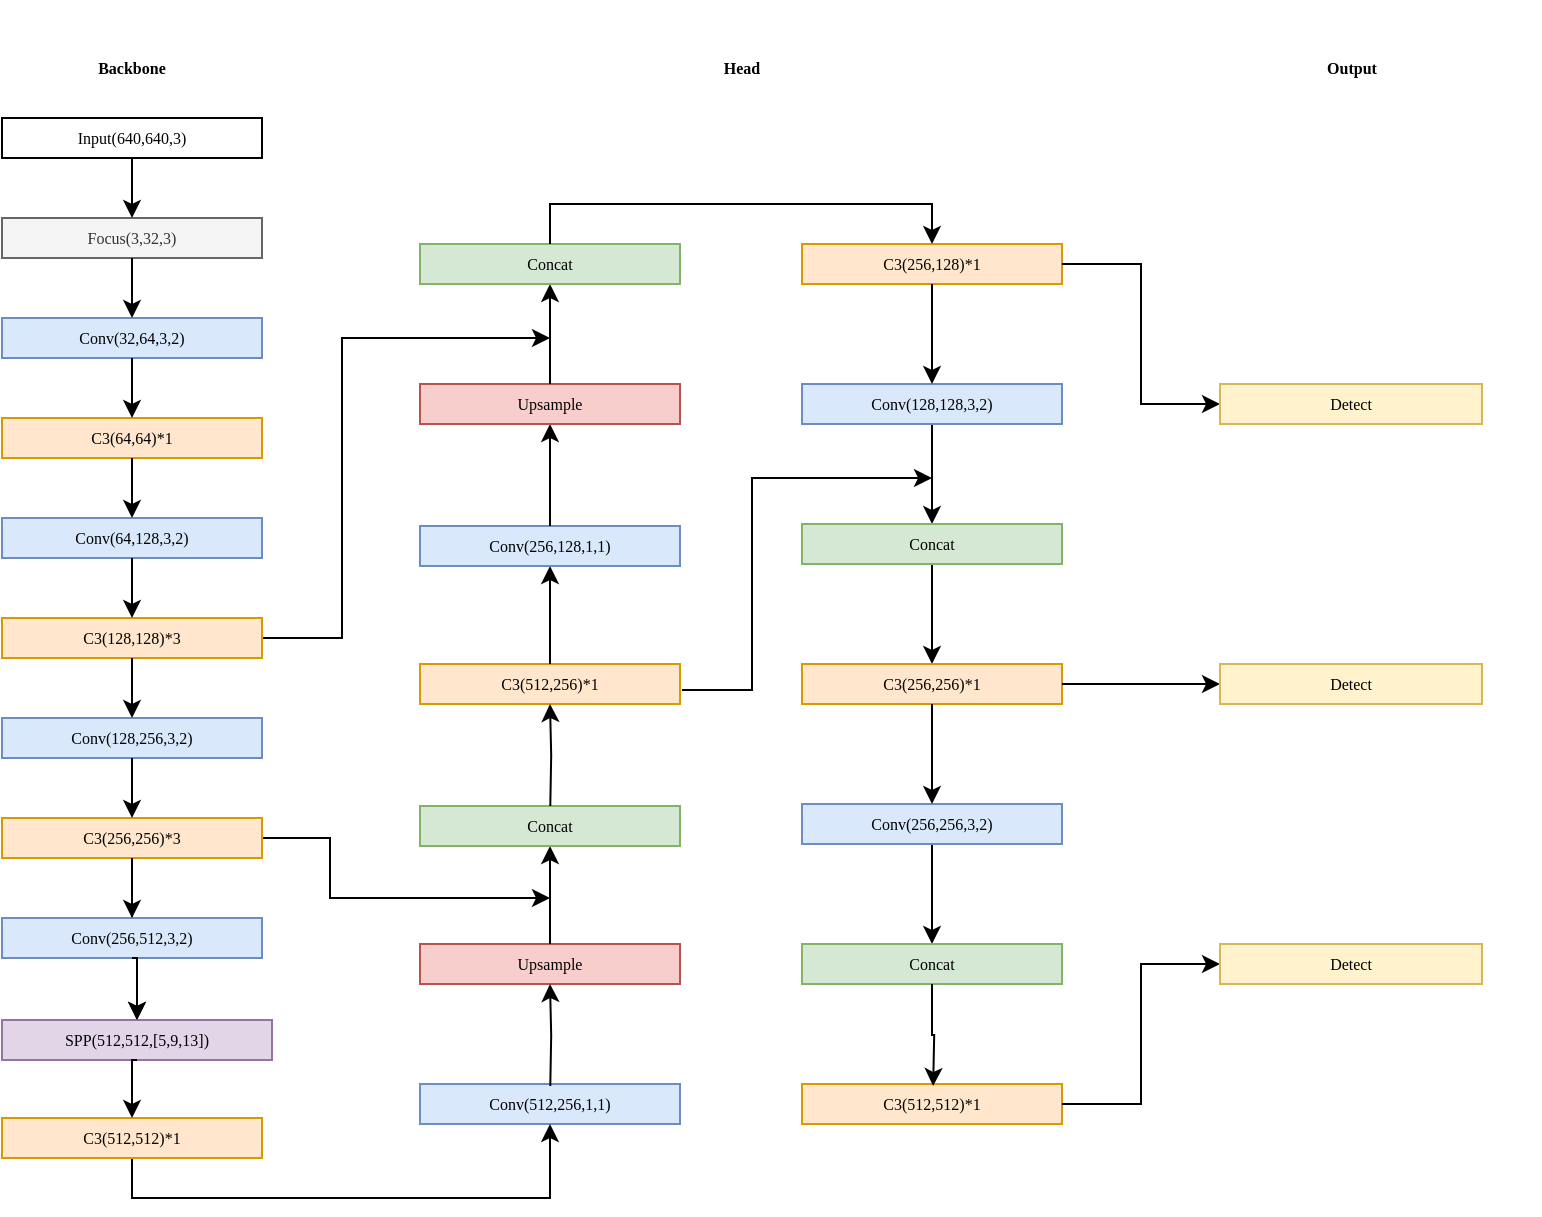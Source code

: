 <mxfile version="17.4.6" type="github">
  <diagram id="5gOkCH1_vrZO8kRT5rNJ" name="第 1 页">
    <mxGraphModel dx="1238" dy="1089" grid="0" gridSize="10" guides="1" tooltips="1" connect="1" arrows="1" fold="1" page="0" pageScale="1" pageWidth="827" pageHeight="1169" math="0" shadow="0">
      <root>
        <mxCell id="0" />
        <mxCell id="1" parent="0" />
        <mxCell id="nTik9bspRSJ3n6U7tSx7-71" value="" style="group;fontSize=8;fontFamily=宋体;" parent="1" vertex="1" connectable="0">
          <mxGeometry x="229" y="-25" width="769" height="579" as="geometry" />
        </mxCell>
        <mxCell id="nTik9bspRSJ3n6U7tSx7-72" value="" style="group;fontSize=8;fontFamily=宋体;" parent="nTik9bspRSJ3n6U7tSx7-71" vertex="1" connectable="0">
          <mxGeometry x="209" y="122" width="130" height="440" as="geometry" />
        </mxCell>
        <mxCell id="nTik9bspRSJ3n6U7tSx7-73" value="Conv(512,256,1,1)" style="rounded=0;whiteSpace=wrap;html=1;fillColor=#dae8fc;strokeColor=#6c8ebf;fontSize=8;fontFamily=宋体;" parent="nTik9bspRSJ3n6U7tSx7-72" vertex="1">
          <mxGeometry y="420" width="130" height="20" as="geometry" />
        </mxCell>
        <mxCell id="nTik9bspRSJ3n6U7tSx7-74" value="Upsample" style="rounded=0;whiteSpace=wrap;html=1;fillColor=#f8cecc;strokeColor=#b85450;fontSize=8;fontFamily=宋体;" parent="nTik9bspRSJ3n6U7tSx7-72" vertex="1">
          <mxGeometry y="350" width="130" height="20" as="geometry" />
        </mxCell>
        <mxCell id="nTik9bspRSJ3n6U7tSx7-75" style="edgeStyle=orthogonalEdgeStyle;rounded=0;orthogonalLoop=1;jettySize=auto;html=1;exitX=0.5;exitY=0;exitDx=0;exitDy=0;entryX=0.5;entryY=1;entryDx=0;entryDy=0;fontSize=8;fontFamily=宋体;" parent="nTik9bspRSJ3n6U7tSx7-72" source="nTik9bspRSJ3n6U7tSx7-74" target="nTik9bspRSJ3n6U7tSx7-76" edge="1">
          <mxGeometry relative="1" as="geometry" />
        </mxCell>
        <mxCell id="nTik9bspRSJ3n6U7tSx7-76" value="Concat" style="rounded=0;whiteSpace=wrap;html=1;fillColor=#d5e8d4;strokeColor=#82b366;fontSize=8;fontFamily=宋体;" parent="nTik9bspRSJ3n6U7tSx7-72" vertex="1">
          <mxGeometry y="281" width="130" height="20" as="geometry" />
        </mxCell>
        <mxCell id="nTik9bspRSJ3n6U7tSx7-77" value="C3(512,256)*1" style="rounded=0;whiteSpace=wrap;html=1;fillColor=#ffe6cc;strokeColor=#d79b00;fontSize=8;fontFamily=宋体;" parent="nTik9bspRSJ3n6U7tSx7-72" vertex="1">
          <mxGeometry y="210" width="130" height="20" as="geometry" />
        </mxCell>
        <mxCell id="nTik9bspRSJ3n6U7tSx7-78" style="edgeStyle=orthogonalEdgeStyle;rounded=0;orthogonalLoop=1;jettySize=auto;html=1;fontSize=8;entryX=0.5;entryY=1;entryDx=0;entryDy=0;fontFamily=宋体;" parent="nTik9bspRSJ3n6U7tSx7-72" source="nTik9bspRSJ3n6U7tSx7-77" target="nTik9bspRSJ3n6U7tSx7-79" edge="1">
          <mxGeometry relative="1" as="geometry" />
        </mxCell>
        <mxCell id="nTik9bspRSJ3n6U7tSx7-79" value="Conv(256,128,1,1)" style="rounded=0;whiteSpace=wrap;html=1;fillColor=#dae8fc;strokeColor=#6c8ebf;fontSize=8;fontFamily=宋体;" parent="nTik9bspRSJ3n6U7tSx7-72" vertex="1">
          <mxGeometry y="141" width="130" height="20" as="geometry" />
        </mxCell>
        <mxCell id="nTik9bspRSJ3n6U7tSx7-80" style="edgeStyle=orthogonalEdgeStyle;rounded=0;orthogonalLoop=1;jettySize=auto;html=1;exitX=0.5;exitY=0;exitDx=0;exitDy=0;entryX=0.5;entryY=1;entryDx=0;entryDy=0;fontSize=8;fontFamily=宋体;" parent="nTik9bspRSJ3n6U7tSx7-72" source="nTik9bspRSJ3n6U7tSx7-79" target="nTik9bspRSJ3n6U7tSx7-81" edge="1">
          <mxGeometry relative="1" as="geometry" />
        </mxCell>
        <mxCell id="nTik9bspRSJ3n6U7tSx7-81" value="Upsample" style="rounded=0;whiteSpace=wrap;html=1;fillColor=#f8cecc;strokeColor=#b85450;fontSize=8;fontFamily=宋体;" parent="nTik9bspRSJ3n6U7tSx7-72" vertex="1">
          <mxGeometry y="70" width="130" height="20" as="geometry" />
        </mxCell>
        <mxCell id="nTik9bspRSJ3n6U7tSx7-82" style="edgeStyle=orthogonalEdgeStyle;rounded=0;orthogonalLoop=1;jettySize=auto;html=1;exitX=0.5;exitY=0;exitDx=0;exitDy=0;entryX=0.5;entryY=1;entryDx=0;entryDy=0;fontSize=8;fontFamily=宋体;" parent="nTik9bspRSJ3n6U7tSx7-72" source="nTik9bspRSJ3n6U7tSx7-81" target="nTik9bspRSJ3n6U7tSx7-83" edge="1">
          <mxGeometry relative="1" as="geometry" />
        </mxCell>
        <mxCell id="nTik9bspRSJ3n6U7tSx7-83" value="Concat" style="rounded=0;whiteSpace=wrap;html=1;fillColor=#d5e8d4;strokeColor=#82b366;fontSize=8;fontFamily=宋体;" parent="nTik9bspRSJ3n6U7tSx7-72" vertex="1">
          <mxGeometry width="130" height="20" as="geometry" />
        </mxCell>
        <mxCell id="nTik9bspRSJ3n6U7tSx7-84" value="" style="group;fontSize=8;fontFamily=宋体;" parent="nTik9bspRSJ3n6U7tSx7-71" vertex="1" connectable="0">
          <mxGeometry x="400" y="122" width="130" height="440" as="geometry" />
        </mxCell>
        <mxCell id="nTik9bspRSJ3n6U7tSx7-85" value="C3(256,128)*1" style="rounded=0;whiteSpace=wrap;html=1;fillColor=#ffe6cc;strokeColor=#d79b00;fontSize=8;fontFamily=宋体;" parent="nTik9bspRSJ3n6U7tSx7-84" vertex="1">
          <mxGeometry width="130" height="20" as="geometry" />
        </mxCell>
        <mxCell id="nTik9bspRSJ3n6U7tSx7-86" style="edgeStyle=orthogonalEdgeStyle;rounded=0;orthogonalLoop=1;jettySize=auto;html=1;exitX=0.5;exitY=1;exitDx=0;exitDy=0;entryX=0.5;entryY=0;entryDx=0;entryDy=0;fontSize=8;fontFamily=宋体;" parent="nTik9bspRSJ3n6U7tSx7-84" source="nTik9bspRSJ3n6U7tSx7-87" target="nTik9bspRSJ3n6U7tSx7-90" edge="1">
          <mxGeometry relative="1" as="geometry" />
        </mxCell>
        <mxCell id="nTik9bspRSJ3n6U7tSx7-87" value="Conv(128,128,3,2)" style="rounded=0;whiteSpace=wrap;html=1;fillColor=#dae8fc;strokeColor=#6c8ebf;fontSize=8;fontFamily=宋体;" parent="nTik9bspRSJ3n6U7tSx7-84" vertex="1">
          <mxGeometry y="70" width="130" height="20" as="geometry" />
        </mxCell>
        <mxCell id="nTik9bspRSJ3n6U7tSx7-88" style="edgeStyle=orthogonalEdgeStyle;rounded=0;orthogonalLoop=1;jettySize=auto;html=1;exitX=0.5;exitY=1;exitDx=0;exitDy=0;entryX=0.5;entryY=0;entryDx=0;entryDy=0;fontSize=8;fontFamily=宋体;" parent="nTik9bspRSJ3n6U7tSx7-84" source="nTik9bspRSJ3n6U7tSx7-85" target="nTik9bspRSJ3n6U7tSx7-87" edge="1">
          <mxGeometry relative="1" as="geometry" />
        </mxCell>
        <mxCell id="nTik9bspRSJ3n6U7tSx7-89" style="edgeStyle=orthogonalEdgeStyle;rounded=0;orthogonalLoop=1;jettySize=auto;html=1;exitX=0.5;exitY=1;exitDx=0;exitDy=0;entryX=0.5;entryY=0;entryDx=0;entryDy=0;fontSize=8;fontFamily=宋体;" parent="nTik9bspRSJ3n6U7tSx7-84" source="nTik9bspRSJ3n6U7tSx7-90" target="nTik9bspRSJ3n6U7tSx7-91" edge="1">
          <mxGeometry relative="1" as="geometry" />
        </mxCell>
        <mxCell id="nTik9bspRSJ3n6U7tSx7-90" value="Concat" style="rounded=0;whiteSpace=wrap;html=1;fillColor=#d5e8d4;strokeColor=#82b366;fontSize=8;fontFamily=宋体;" parent="nTik9bspRSJ3n6U7tSx7-84" vertex="1">
          <mxGeometry y="140" width="130" height="20" as="geometry" />
        </mxCell>
        <mxCell id="nTik9bspRSJ3n6U7tSx7-91" value="C3(256,256)*1" style="rounded=0;whiteSpace=wrap;html=1;fillColor=#ffe6cc;strokeColor=#d79b00;fontSize=8;fontFamily=宋体;" parent="nTik9bspRSJ3n6U7tSx7-84" vertex="1">
          <mxGeometry y="210" width="130" height="20" as="geometry" />
        </mxCell>
        <mxCell id="nTik9bspRSJ3n6U7tSx7-92" style="edgeStyle=orthogonalEdgeStyle;rounded=0;orthogonalLoop=1;jettySize=auto;html=1;exitX=0.5;exitY=1;exitDx=0;exitDy=0;entryX=0.5;entryY=0;entryDx=0;entryDy=0;fontSize=8;fontFamily=宋体;" parent="nTik9bspRSJ3n6U7tSx7-84" source="nTik9bspRSJ3n6U7tSx7-93" target="nTik9bspRSJ3n6U7tSx7-95" edge="1">
          <mxGeometry relative="1" as="geometry" />
        </mxCell>
        <mxCell id="nTik9bspRSJ3n6U7tSx7-93" value="Conv(256,256,3,2)" style="rounded=0;whiteSpace=wrap;html=1;fillColor=#dae8fc;strokeColor=#6c8ebf;fontSize=8;fontFamily=宋体;" parent="nTik9bspRSJ3n6U7tSx7-84" vertex="1">
          <mxGeometry y="280" width="130" height="20" as="geometry" />
        </mxCell>
        <mxCell id="nTik9bspRSJ3n6U7tSx7-94" style="edgeStyle=orthogonalEdgeStyle;rounded=0;orthogonalLoop=1;jettySize=auto;html=1;exitX=0.5;exitY=1;exitDx=0;exitDy=0;entryX=0.5;entryY=0;entryDx=0;entryDy=0;fontSize=8;fontFamily=宋体;" parent="nTik9bspRSJ3n6U7tSx7-84" source="nTik9bspRSJ3n6U7tSx7-91" target="nTik9bspRSJ3n6U7tSx7-93" edge="1">
          <mxGeometry relative="1" as="geometry" />
        </mxCell>
        <mxCell id="nTik9bspRSJ3n6U7tSx7-95" value="Concat" style="rounded=0;whiteSpace=wrap;html=1;fillColor=#d5e8d4;strokeColor=#82b366;fontSize=8;fontFamily=宋体;" parent="nTik9bspRSJ3n6U7tSx7-84" vertex="1">
          <mxGeometry y="350" width="130" height="20" as="geometry" />
        </mxCell>
        <mxCell id="nTik9bspRSJ3n6U7tSx7-96" value="C3(512,512)*1" style="rounded=0;whiteSpace=wrap;html=1;fillColor=#ffe6cc;strokeColor=#d79b00;fontSize=8;fontFamily=宋体;" parent="nTik9bspRSJ3n6U7tSx7-84" vertex="1">
          <mxGeometry y="420" width="130" height="20" as="geometry" />
        </mxCell>
        <mxCell id="nTik9bspRSJ3n6U7tSx7-97" style="edgeStyle=orthogonalEdgeStyle;rounded=0;orthogonalLoop=1;jettySize=auto;html=1;exitX=0.5;exitY=1;exitDx=0;exitDy=0;fontSize=8;entryX=0.5;entryY=1;entryDx=0;entryDy=0;fontFamily=宋体;" parent="nTik9bspRSJ3n6U7tSx7-71" target="nTik9bspRSJ3n6U7tSx7-77" edge="1">
          <mxGeometry relative="1" as="geometry">
            <mxPoint x="274.143" y="403" as="sourcePoint" />
          </mxGeometry>
        </mxCell>
        <mxCell id="nTik9bspRSJ3n6U7tSx7-98" style="edgeStyle=orthogonalEdgeStyle;rounded=0;orthogonalLoop=1;jettySize=auto;html=1;exitX=0.5;exitY=1;exitDx=0;exitDy=0;fontSize=8;entryX=0.5;entryY=1;entryDx=0;entryDy=0;fontFamily=宋体;" parent="nTik9bspRSJ3n6U7tSx7-71" target="nTik9bspRSJ3n6U7tSx7-74" edge="1">
          <mxGeometry relative="1" as="geometry">
            <mxPoint x="274.143" y="543" as="sourcePoint" />
          </mxGeometry>
        </mxCell>
        <mxCell id="nTik9bspRSJ3n6U7tSx7-99" style="edgeStyle=orthogonalEdgeStyle;rounded=0;orthogonalLoop=1;jettySize=auto;html=1;exitX=0.5;exitY=1;exitDx=0;exitDy=0;fontSize=8;fontFamily=宋体;" parent="nTik9bspRSJ3n6U7tSx7-71" source="nTik9bspRSJ3n6U7tSx7-95" edge="1">
          <mxGeometry relative="1" as="geometry">
            <mxPoint x="465.571" y="543" as="targetPoint" />
          </mxGeometry>
        </mxCell>
        <mxCell id="nTik9bspRSJ3n6U7tSx7-100" value="Backbone" style="text;html=1;strokeColor=none;fillColor=none;align=center;verticalAlign=middle;whiteSpace=wrap;rounded=0;fontSize=8;strokeWidth=2;fontStyle=1;flipV=1;fontFamily=宋体;" parent="nTik9bspRSJ3n6U7tSx7-71" vertex="1">
          <mxGeometry x="35" y="19" width="60" height="30" as="geometry" />
        </mxCell>
        <mxCell id="nTik9bspRSJ3n6U7tSx7-101" value="Head" style="text;html=1;strokeColor=none;fillColor=none;align=center;verticalAlign=middle;whiteSpace=wrap;rounded=0;fontSize=8;strokeWidth=2;fontStyle=1;flipV=1;fontFamily=宋体;" parent="nTik9bspRSJ3n6U7tSx7-71" vertex="1">
          <mxGeometry x="340" y="19" width="60" height="30" as="geometry" />
        </mxCell>
        <mxCell id="nTik9bspRSJ3n6U7tSx7-102" value="Output" style="text;html=1;strokeColor=none;fillColor=none;align=center;verticalAlign=middle;whiteSpace=wrap;rounded=0;fontSize=8;strokeWidth=2;fontStyle=1;flipV=1;fontFamily=宋体;" parent="nTik9bspRSJ3n6U7tSx7-71" vertex="1">
          <mxGeometry x="644.5" y="19" width="60" height="30" as="geometry" />
        </mxCell>
        <mxCell id="nTik9bspRSJ3n6U7tSx7-103" style="edgeStyle=orthogonalEdgeStyle;rounded=0;orthogonalLoop=1;jettySize=auto;html=1;fontSize=8;fontFamily=宋体;" parent="nTik9bspRSJ3n6U7tSx7-71" edge="1">
          <mxGeometry relative="1" as="geometry">
            <mxPoint x="274" y="169" as="targetPoint" />
            <mxPoint x="130" y="319" as="sourcePoint" />
            <Array as="points">
              <mxPoint x="170" y="319" />
              <mxPoint x="170" y="169" />
            </Array>
          </mxGeometry>
        </mxCell>
        <mxCell id="nTik9bspRSJ3n6U7tSx7-104" style="edgeStyle=orthogonalEdgeStyle;rounded=0;orthogonalLoop=1;jettySize=auto;html=1;fontSize=8;fontFamily=宋体;" parent="nTik9bspRSJ3n6U7tSx7-71" edge="1">
          <mxGeometry relative="1" as="geometry">
            <mxPoint x="274" y="449" as="targetPoint" />
            <mxPoint x="130" y="419" as="sourcePoint" />
            <Array as="points">
              <mxPoint x="164" y="419" />
              <mxPoint x="164" y="449" />
            </Array>
          </mxGeometry>
        </mxCell>
        <mxCell id="nTik9bspRSJ3n6U7tSx7-105" style="edgeStyle=orthogonalEdgeStyle;rounded=0;orthogonalLoop=1;jettySize=auto;html=1;exitX=0.5;exitY=0;exitDx=0;exitDy=0;entryX=0.5;entryY=0;entryDx=0;entryDy=0;fontSize=8;fontFamily=宋体;" parent="nTik9bspRSJ3n6U7tSx7-71" source="nTik9bspRSJ3n6U7tSx7-83" target="nTik9bspRSJ3n6U7tSx7-85" edge="1">
          <mxGeometry relative="1" as="geometry" />
        </mxCell>
        <mxCell id="nTik9bspRSJ3n6U7tSx7-106" style="edgeStyle=orthogonalEdgeStyle;rounded=0;orthogonalLoop=1;jettySize=auto;html=1;fontSize=8;fontFamily=宋体;" parent="nTik9bspRSJ3n6U7tSx7-71" edge="1">
          <mxGeometry relative="1" as="geometry">
            <mxPoint x="465" y="239" as="targetPoint" />
            <mxPoint x="340" y="345" as="sourcePoint" />
            <Array as="points">
              <mxPoint x="340" y="345" />
              <mxPoint x="375" y="345" />
              <mxPoint x="375" y="239" />
            </Array>
          </mxGeometry>
        </mxCell>
        <mxCell id="nTik9bspRSJ3n6U7tSx7-108" style="edgeStyle=orthogonalEdgeStyle;rounded=0;orthogonalLoop=1;jettySize=auto;html=1;exitX=1;exitY=0.5;exitDx=0;exitDy=0;entryX=0;entryY=0.5;entryDx=0;entryDy=0;fontSize=8;fontFamily=宋体;" parent="nTik9bspRSJ3n6U7tSx7-71" source="nTik9bspRSJ3n6U7tSx7-96" target="nTik9bspRSJ3n6U7tSx7-136" edge="1">
          <mxGeometry relative="1" as="geometry" />
        </mxCell>
        <mxCell id="nTik9bspRSJ3n6U7tSx7-109" style="edgeStyle=orthogonalEdgeStyle;rounded=0;orthogonalLoop=1;jettySize=auto;html=1;exitX=1;exitY=0.5;exitDx=0;exitDy=0;entryX=0;entryY=0.5;entryDx=0;entryDy=0;fontSize=8;fontFamily=宋体;" parent="nTik9bspRSJ3n6U7tSx7-71" source="nTik9bspRSJ3n6U7tSx7-91" target="nTik9bspRSJ3n6U7tSx7-135" edge="1">
          <mxGeometry relative="1" as="geometry" />
        </mxCell>
        <mxCell id="nTik9bspRSJ3n6U7tSx7-110" style="edgeStyle=orthogonalEdgeStyle;rounded=0;orthogonalLoop=1;jettySize=auto;html=1;exitX=1;exitY=0.5;exitDx=0;exitDy=0;entryX=0;entryY=0.5;entryDx=0;entryDy=0;fontSize=8;fontFamily=宋体;" parent="nTik9bspRSJ3n6U7tSx7-71" source="nTik9bspRSJ3n6U7tSx7-85" target="nTik9bspRSJ3n6U7tSx7-134" edge="1">
          <mxGeometry relative="1" as="geometry" />
        </mxCell>
        <mxCell id="nTik9bspRSJ3n6U7tSx7-111" value="Input(640,640,3)" style="rounded=0;whiteSpace=wrap;html=1;fontSize=8;fontFamily=宋体;" parent="nTik9bspRSJ3n6U7tSx7-71" vertex="1">
          <mxGeometry y="59" width="130" height="20" as="geometry" />
        </mxCell>
        <mxCell id="nTik9bspRSJ3n6U7tSx7-112" value="Focus(3,32,3)" style="rounded=0;whiteSpace=wrap;html=1;fillColor=#f5f5f5;strokeColor=#666666;fontColor=#333333;fontSize=8;fontFamily=宋体;" parent="nTik9bspRSJ3n6U7tSx7-71" vertex="1">
          <mxGeometry y="109" width="130" height="20" as="geometry" />
        </mxCell>
        <mxCell id="nTik9bspRSJ3n6U7tSx7-113" style="edgeStyle=orthogonalEdgeStyle;rounded=0;orthogonalLoop=1;jettySize=auto;html=1;exitX=0.5;exitY=1;exitDx=0;exitDy=0;entryX=0.5;entryY=0;entryDx=0;entryDy=0;fontSize=8;fontFamily=宋体;" parent="nTik9bspRSJ3n6U7tSx7-71" source="nTik9bspRSJ3n6U7tSx7-111" target="nTik9bspRSJ3n6U7tSx7-112" edge="1">
          <mxGeometry relative="1" as="geometry" />
        </mxCell>
        <mxCell id="nTik9bspRSJ3n6U7tSx7-114" value="Conv(32,64,3,2)" style="rounded=0;whiteSpace=wrap;html=1;fillColor=#dae8fc;strokeColor=#6c8ebf;fontSize=8;fontFamily=宋体;" parent="nTik9bspRSJ3n6U7tSx7-71" vertex="1">
          <mxGeometry y="159" width="130" height="20" as="geometry" />
        </mxCell>
        <mxCell id="nTik9bspRSJ3n6U7tSx7-115" style="edgeStyle=orthogonalEdgeStyle;rounded=0;orthogonalLoop=1;jettySize=auto;html=1;exitX=0.5;exitY=1;exitDx=0;exitDy=0;fontSize=8;fontFamily=宋体;" parent="nTik9bspRSJ3n6U7tSx7-71" source="nTik9bspRSJ3n6U7tSx7-112" target="nTik9bspRSJ3n6U7tSx7-114" edge="1">
          <mxGeometry relative="1" as="geometry" />
        </mxCell>
        <mxCell id="nTik9bspRSJ3n6U7tSx7-116" value="C3(64,64)*1" style="rounded=0;whiteSpace=wrap;html=1;fillColor=#ffe6cc;strokeColor=#d79b00;fontSize=8;fontFamily=宋体;" parent="nTik9bspRSJ3n6U7tSx7-71" vertex="1">
          <mxGeometry y="209" width="130" height="20" as="geometry" />
        </mxCell>
        <mxCell id="nTik9bspRSJ3n6U7tSx7-117" style="edgeStyle=orthogonalEdgeStyle;rounded=0;orthogonalLoop=1;jettySize=auto;html=1;exitX=0.5;exitY=1;exitDx=0;exitDy=0;entryX=0.5;entryY=0;entryDx=0;entryDy=0;fontSize=8;fontFamily=宋体;" parent="nTik9bspRSJ3n6U7tSx7-71" source="nTik9bspRSJ3n6U7tSx7-114" target="nTik9bspRSJ3n6U7tSx7-116" edge="1">
          <mxGeometry relative="1" as="geometry" />
        </mxCell>
        <mxCell id="nTik9bspRSJ3n6U7tSx7-118" value="Conv(64,128,3,2)" style="rounded=0;whiteSpace=wrap;html=1;fillColor=#dae8fc;strokeColor=#6c8ebf;fontSize=8;fontFamily=宋体;" parent="nTik9bspRSJ3n6U7tSx7-71" vertex="1">
          <mxGeometry y="259" width="130" height="20" as="geometry" />
        </mxCell>
        <mxCell id="nTik9bspRSJ3n6U7tSx7-119" style="edgeStyle=orthogonalEdgeStyle;rounded=0;orthogonalLoop=1;jettySize=auto;html=1;exitX=0.5;exitY=1;exitDx=0;exitDy=0;entryX=0.5;entryY=0;entryDx=0;entryDy=0;fontSize=8;fontFamily=宋体;" parent="nTik9bspRSJ3n6U7tSx7-71" source="nTik9bspRSJ3n6U7tSx7-116" target="nTik9bspRSJ3n6U7tSx7-118" edge="1">
          <mxGeometry relative="1" as="geometry" />
        </mxCell>
        <mxCell id="nTik9bspRSJ3n6U7tSx7-120" value="C3(128,128)*3" style="rounded=0;whiteSpace=wrap;html=1;fillColor=#ffe6cc;strokeColor=#d79b00;fontSize=8;fontFamily=宋体;" parent="nTik9bspRSJ3n6U7tSx7-71" vertex="1">
          <mxGeometry y="309" width="130" height="20" as="geometry" />
        </mxCell>
        <mxCell id="nTik9bspRSJ3n6U7tSx7-121" style="edgeStyle=orthogonalEdgeStyle;rounded=0;orthogonalLoop=1;jettySize=auto;html=1;exitX=0.5;exitY=1;exitDx=0;exitDy=0;entryX=0.5;entryY=0;entryDx=0;entryDy=0;fontSize=8;fontFamily=宋体;" parent="nTik9bspRSJ3n6U7tSx7-71" source="nTik9bspRSJ3n6U7tSx7-118" target="nTik9bspRSJ3n6U7tSx7-120" edge="1">
          <mxGeometry relative="1" as="geometry" />
        </mxCell>
        <mxCell id="nTik9bspRSJ3n6U7tSx7-122" value="Conv(128,256,3,2)" style="rounded=0;whiteSpace=wrap;html=1;fillColor=#dae8fc;strokeColor=#6c8ebf;fontSize=8;fontFamily=宋体;" parent="nTik9bspRSJ3n6U7tSx7-71" vertex="1">
          <mxGeometry y="359" width="130" height="20" as="geometry" />
        </mxCell>
        <mxCell id="nTik9bspRSJ3n6U7tSx7-123" style="edgeStyle=orthogonalEdgeStyle;rounded=0;orthogonalLoop=1;jettySize=auto;html=1;exitX=0.5;exitY=1;exitDx=0;exitDy=0;entryX=0.5;entryY=0;entryDx=0;entryDy=0;fontSize=8;fontFamily=宋体;" parent="nTik9bspRSJ3n6U7tSx7-71" source="nTik9bspRSJ3n6U7tSx7-120" target="nTik9bspRSJ3n6U7tSx7-122" edge="1">
          <mxGeometry relative="1" as="geometry" />
        </mxCell>
        <mxCell id="nTik9bspRSJ3n6U7tSx7-124" value="" style="edgeStyle=orthogonalEdgeStyle;rounded=0;orthogonalLoop=1;jettySize=auto;html=1;fontSize=8;fontFamily=宋体;" parent="nTik9bspRSJ3n6U7tSx7-71" source="nTik9bspRSJ3n6U7tSx7-125" target="nTik9bspRSJ3n6U7tSx7-129" edge="1">
          <mxGeometry relative="1" as="geometry" />
        </mxCell>
        <mxCell id="nTik9bspRSJ3n6U7tSx7-125" value="C3(256,256)*3" style="rounded=0;whiteSpace=wrap;html=1;fillColor=#ffe6cc;strokeColor=#d79b00;fontSize=8;fontFamily=宋体;" parent="nTik9bspRSJ3n6U7tSx7-71" vertex="1">
          <mxGeometry y="409" width="130" height="20" as="geometry" />
        </mxCell>
        <mxCell id="nTik9bspRSJ3n6U7tSx7-126" style="edgeStyle=orthogonalEdgeStyle;rounded=0;orthogonalLoop=1;jettySize=auto;html=1;exitX=0.5;exitY=1;exitDx=0;exitDy=0;entryX=0.5;entryY=0;entryDx=0;entryDy=0;fontSize=8;fontFamily=宋体;" parent="nTik9bspRSJ3n6U7tSx7-71" source="nTik9bspRSJ3n6U7tSx7-122" target="nTik9bspRSJ3n6U7tSx7-125" edge="1">
          <mxGeometry relative="1" as="geometry" />
        </mxCell>
        <mxCell id="nTik9bspRSJ3n6U7tSx7-127" value="Conv(256,512,3,2)" style="rounded=0;whiteSpace=wrap;html=1;fillColor=#dae8fc;strokeColor=#6c8ebf;fontSize=8;fontFamily=宋体;" parent="nTik9bspRSJ3n6U7tSx7-71" vertex="1">
          <mxGeometry y="459" width="130" height="20" as="geometry" />
        </mxCell>
        <mxCell id="nTik9bspRSJ3n6U7tSx7-128" style="edgeStyle=orthogonalEdgeStyle;rounded=0;orthogonalLoop=1;jettySize=auto;html=1;exitX=0.5;exitY=1;exitDx=0;exitDy=0;entryX=0.5;entryY=0;entryDx=0;entryDy=0;fontSize=8;fontFamily=宋体;" parent="nTik9bspRSJ3n6U7tSx7-71" source="nTik9bspRSJ3n6U7tSx7-125" target="nTik9bspRSJ3n6U7tSx7-127" edge="1">
          <mxGeometry relative="1" as="geometry" />
        </mxCell>
        <mxCell id="nTik9bspRSJ3n6U7tSx7-129" value="&lt;font style=&quot;font-size: 8px;&quot;&gt;SPP(512,512,[5,9,13])&lt;/font&gt;" style="rounded=0;whiteSpace=wrap;html=1;fillColor=#e1d5e7;strokeColor=#9673a6;fontSize=8;fontFamily=宋体;" parent="nTik9bspRSJ3n6U7tSx7-71" vertex="1">
          <mxGeometry y="510" width="135" height="20" as="geometry" />
        </mxCell>
        <mxCell id="nTik9bspRSJ3n6U7tSx7-130" style="edgeStyle=orthogonalEdgeStyle;rounded=0;orthogonalLoop=1;jettySize=auto;html=1;exitX=0.5;exitY=1;exitDx=0;exitDy=0;entryX=0.5;entryY=0;entryDx=0;entryDy=0;fontSize=8;fontFamily=宋体;" parent="nTik9bspRSJ3n6U7tSx7-71" source="nTik9bspRSJ3n6U7tSx7-127" target="nTik9bspRSJ3n6U7tSx7-129" edge="1">
          <mxGeometry relative="1" as="geometry" />
        </mxCell>
        <mxCell id="nTik9bspRSJ3n6U7tSx7-146" style="edgeStyle=orthogonalEdgeStyle;rounded=0;orthogonalLoop=1;jettySize=auto;html=1;exitX=0.5;exitY=1;exitDx=0;exitDy=0;entryX=0.5;entryY=1;entryDx=0;entryDy=0;fontSize=8;fontFamily=宋体;" parent="nTik9bspRSJ3n6U7tSx7-71" source="nTik9bspRSJ3n6U7tSx7-131" target="nTik9bspRSJ3n6U7tSx7-73" edge="1">
          <mxGeometry relative="1" as="geometry" />
        </mxCell>
        <mxCell id="nTik9bspRSJ3n6U7tSx7-131" value="C3(512,512)*1" style="rounded=0;whiteSpace=wrap;html=1;fillColor=#ffe6cc;strokeColor=#d79b00;fontSize=8;fontFamily=宋体;" parent="nTik9bspRSJ3n6U7tSx7-71" vertex="1">
          <mxGeometry y="559" width="130" height="20" as="geometry" />
        </mxCell>
        <mxCell id="nTik9bspRSJ3n6U7tSx7-132" style="edgeStyle=orthogonalEdgeStyle;rounded=0;orthogonalLoop=1;jettySize=auto;html=1;exitX=0.5;exitY=1;exitDx=0;exitDy=0;entryX=0.5;entryY=0;entryDx=0;entryDy=0;fontSize=8;fontFamily=宋体;" parent="nTik9bspRSJ3n6U7tSx7-71" source="nTik9bspRSJ3n6U7tSx7-129" target="nTik9bspRSJ3n6U7tSx7-131" edge="1">
          <mxGeometry relative="1" as="geometry" />
        </mxCell>
        <mxCell id="nTik9bspRSJ3n6U7tSx7-133" value="" style="group;fontSize=8;fontFamily=宋体;" parent="nTik9bspRSJ3n6U7tSx7-71" vertex="1" connectable="0">
          <mxGeometry x="609" y="192" width="131" height="300" as="geometry" />
        </mxCell>
        <mxCell id="nTik9bspRSJ3n6U7tSx7-134" value="Detect" style="rounded=0;whiteSpace=wrap;html=1;fillColor=#fff2cc;strokeColor=#d6b656;container=0;fontSize=8;fontFamily=宋体;" parent="nTik9bspRSJ3n6U7tSx7-133" vertex="1">
          <mxGeometry width="131" height="20" as="geometry" />
        </mxCell>
        <mxCell id="nTik9bspRSJ3n6U7tSx7-135" value="Detect" style="rounded=0;whiteSpace=wrap;html=1;fillColor=#fff2cc;strokeColor=#d6b656;container=0;fontSize=8;fontFamily=宋体;" parent="nTik9bspRSJ3n6U7tSx7-133" vertex="1">
          <mxGeometry y="140" width="131" height="20" as="geometry" />
        </mxCell>
        <mxCell id="nTik9bspRSJ3n6U7tSx7-136" value="Detect" style="rounded=0;whiteSpace=wrap;html=1;fillColor=#fff2cc;strokeColor=#d6b656;container=0;fontSize=8;fontFamily=宋体;" parent="nTik9bspRSJ3n6U7tSx7-133" vertex="1">
          <mxGeometry y="280" width="131" height="20" as="geometry" />
        </mxCell>
      </root>
    </mxGraphModel>
  </diagram>
</mxfile>
